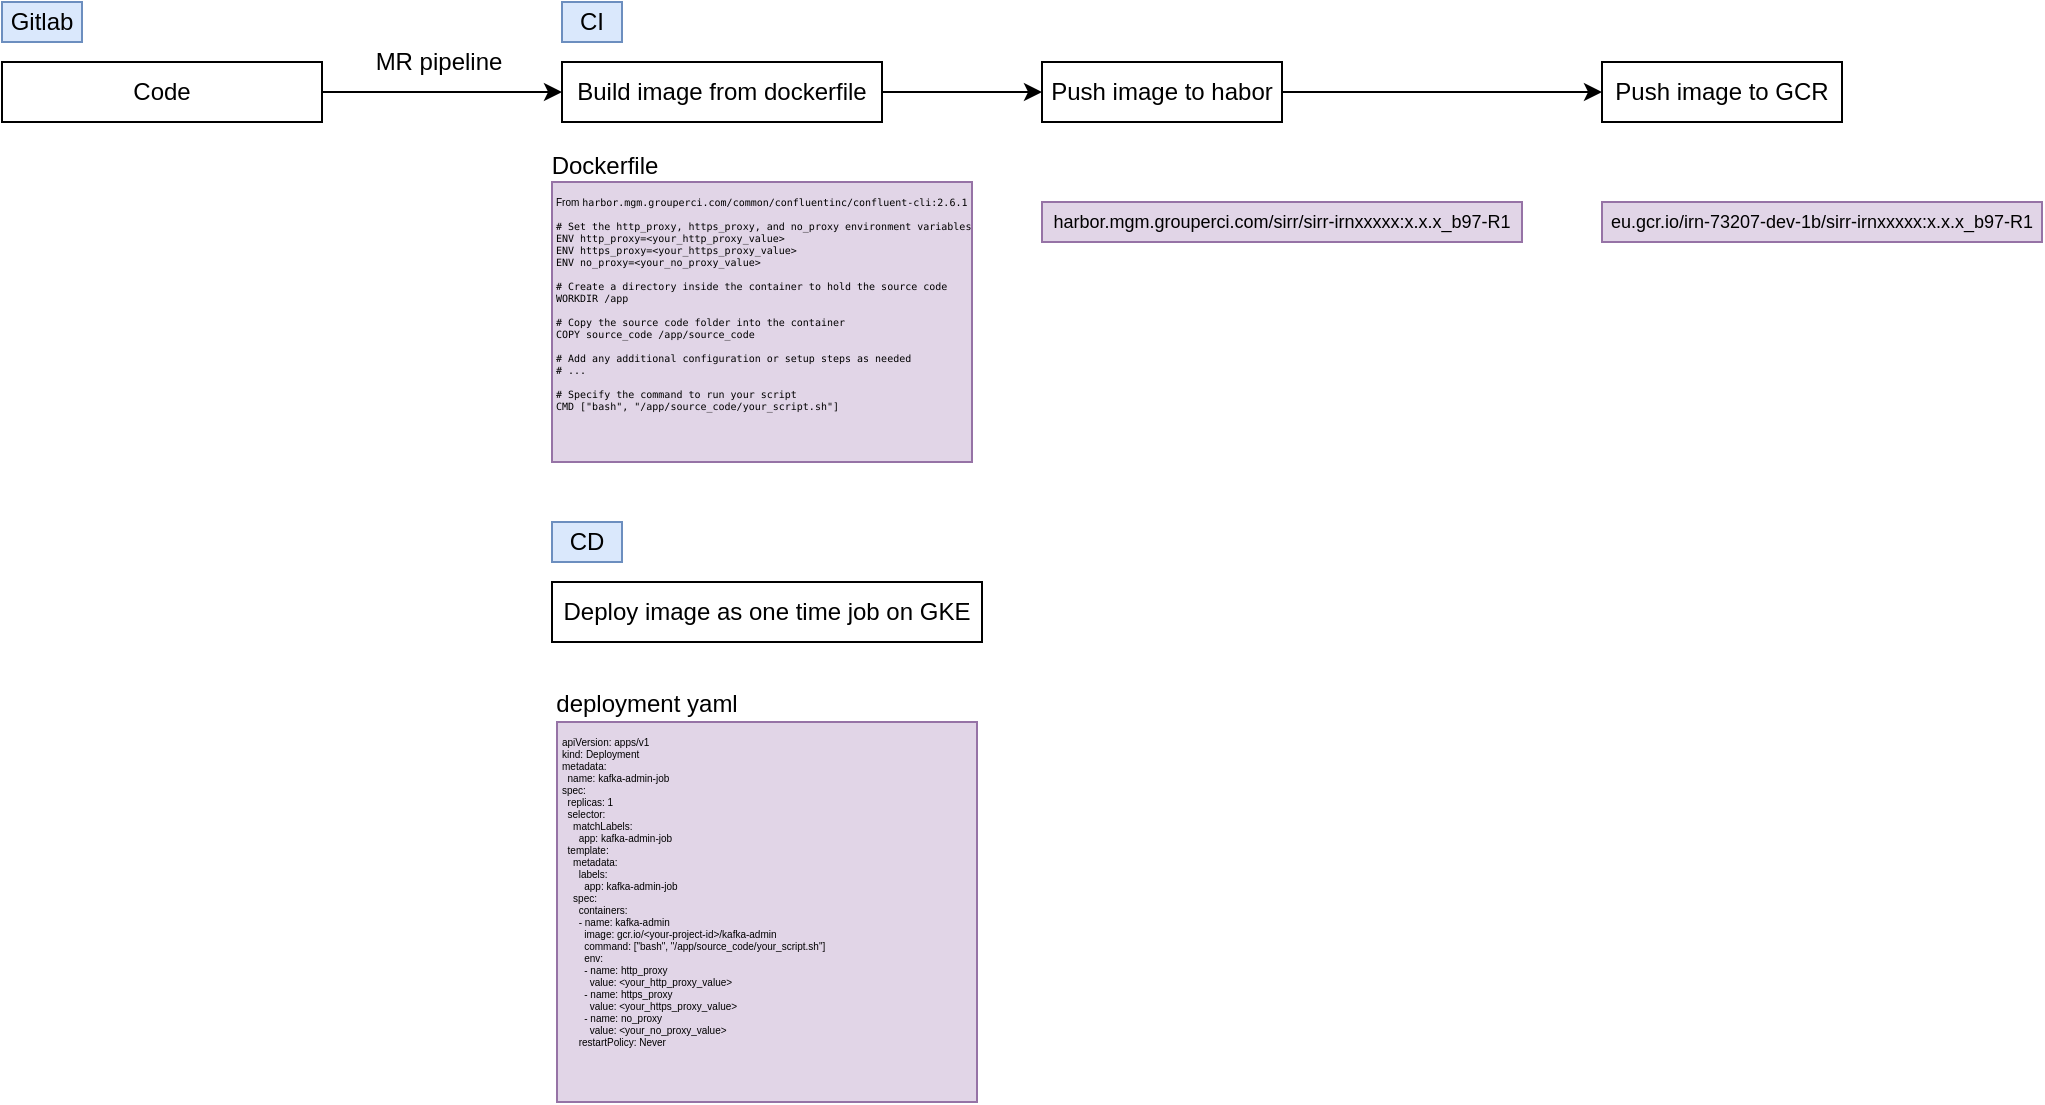<mxfile version="21.3.2" type="github">
  <diagram name="Page-1" id="FfCRoQGH_oKn72j3upOo">
    <mxGraphModel dx="2117" dy="549" grid="1" gridSize="10" guides="1" tooltips="1" connect="1" arrows="1" fold="1" page="1" pageScale="1" pageWidth="827" pageHeight="1169" math="0" shadow="0">
      <root>
        <mxCell id="0" />
        <mxCell id="1" parent="0" />
        <mxCell id="AF05VZKG7TkKXqjTwzGu-1" value="CI" style="rounded=0;whiteSpace=wrap;html=1;fillColor=#dae8fc;strokeColor=#6c8ebf;" vertex="1" parent="1">
          <mxGeometry x="40" y="120" width="30" height="20" as="geometry" />
        </mxCell>
        <mxCell id="AF05VZKG7TkKXqjTwzGu-2" value="Deploy image as one time job on GKE" style="rounded=0;whiteSpace=wrap;html=1;" vertex="1" parent="1">
          <mxGeometry x="35" y="410" width="215" height="30" as="geometry" />
        </mxCell>
        <mxCell id="AF05VZKG7TkKXqjTwzGu-7" style="edgeStyle=orthogonalEdgeStyle;rounded=0;orthogonalLoop=1;jettySize=auto;html=1;entryX=0;entryY=0.5;entryDx=0;entryDy=0;" edge="1" parent="1" source="AF05VZKG7TkKXqjTwzGu-3" target="AF05VZKG7TkKXqjTwzGu-4">
          <mxGeometry relative="1" as="geometry" />
        </mxCell>
        <mxCell id="AF05VZKG7TkKXqjTwzGu-3" value="Build image from dockerfile" style="rounded=0;whiteSpace=wrap;html=1;" vertex="1" parent="1">
          <mxGeometry x="40" y="150" width="160" height="30" as="geometry" />
        </mxCell>
        <mxCell id="AF05VZKG7TkKXqjTwzGu-8" style="edgeStyle=orthogonalEdgeStyle;rounded=0;orthogonalLoop=1;jettySize=auto;html=1;entryX=0;entryY=0.5;entryDx=0;entryDy=0;" edge="1" parent="1" source="AF05VZKG7TkKXqjTwzGu-4" target="AF05VZKG7TkKXqjTwzGu-5">
          <mxGeometry relative="1" as="geometry" />
        </mxCell>
        <mxCell id="AF05VZKG7TkKXqjTwzGu-4" value="Push image to habor" style="rounded=0;whiteSpace=wrap;html=1;" vertex="1" parent="1">
          <mxGeometry x="280" y="150" width="120" height="30" as="geometry" />
        </mxCell>
        <mxCell id="AF05VZKG7TkKXqjTwzGu-5" value="Push image to GCR" style="rounded=0;whiteSpace=wrap;html=1;" vertex="1" parent="1">
          <mxGeometry x="560" y="150" width="120" height="30" as="geometry" />
        </mxCell>
        <mxCell id="AF05VZKG7TkKXqjTwzGu-6" value="CD" style="rounded=0;whiteSpace=wrap;html=1;fillColor=#dae8fc;strokeColor=#6c8ebf;" vertex="1" parent="1">
          <mxGeometry x="35" y="380" width="35" height="20" as="geometry" />
        </mxCell>
        <mxCell id="AF05VZKG7TkKXqjTwzGu-9" value="From&amp;nbsp;&lt;code style=&quot;font-size: 5px;&quot;&gt;harbor.mgm.grouperci.com/common/confluentinc/confluent-cli:2.6.1&lt;br style=&quot;font-size: 5px;&quot;&gt;&lt;br style=&quot;font-size: 5px;&quot;&gt;# Set the http_proxy, https_proxy, and no_proxy environment variables&lt;br style=&quot;font-size: 5px;&quot;&gt;ENV http_proxy=&amp;lt;your_http_proxy_value&amp;gt;&lt;br style=&quot;font-size: 5px;&quot;&gt;ENV https_proxy=&amp;lt;your_https_proxy_value&amp;gt;&lt;br style=&quot;font-size: 5px;&quot;&gt;ENV no_proxy=&amp;lt;your_no_proxy_value&amp;gt;&lt;br style=&quot;font-size: 5px;&quot;&gt;&lt;br style=&quot;font-size: 5px;&quot;&gt;# Create a directory inside the container to hold the source code&lt;br style=&quot;font-size: 5px;&quot;&gt;WORKDIR /app&lt;br style=&quot;font-size: 5px;&quot;&gt;&lt;br style=&quot;font-size: 5px;&quot;&gt;# Copy the source code folder into the container&lt;br style=&quot;font-size: 5px;&quot;&gt;COPY source_code /app/source_code&lt;br style=&quot;font-size: 5px;&quot;&gt;&lt;br style=&quot;font-size: 5px;&quot;&gt;# Add any additional configuration or setup steps as needed&lt;br style=&quot;font-size: 5px;&quot;&gt;# ...&lt;br style=&quot;font-size: 5px;&quot;&gt;&lt;br style=&quot;font-size: 5px;&quot;&gt;# Specify the command to run your script&lt;br style=&quot;font-size: 5px;&quot;&gt;CMD [&quot;bash&quot;, &quot;/app/source_code/your_script.sh&quot;]&lt;br style=&quot;font-size: 5px;&quot;&gt;&lt;br style=&quot;font-size: 5px;&quot;&gt;&lt;br style=&quot;font-size: 5px;&quot;&gt;&lt;br style=&quot;font-size: 5px;&quot;&gt;&lt;br style=&quot;font-size: 5px;&quot;&gt;&lt;br style=&quot;font-size: 5px;&quot;&gt;&lt;br style=&quot;font-size: 5px;&quot;&gt;&lt;/code&gt;" style="rounded=0;whiteSpace=wrap;html=1;verticalAlign=top;align=left;fontSize=5;fillColor=#e1d5e7;strokeColor=#9673a6;" vertex="1" parent="1">
          <mxGeometry x="35" y="210" width="210" height="140" as="geometry" />
        </mxCell>
        <mxCell id="AF05VZKG7TkKXqjTwzGu-10" value="harbor.mgm.grouperci.com/sirr/sirr-irnxxxxx:x.x.x_b97-R1" style="rounded=0;whiteSpace=wrap;html=1;fontSize=9;fillColor=#e1d5e7;strokeColor=#9673a6;" vertex="1" parent="1">
          <mxGeometry x="280" y="220" width="240" height="20" as="geometry" />
        </mxCell>
        <mxCell id="AF05VZKG7TkKXqjTwzGu-14" style="edgeStyle=orthogonalEdgeStyle;rounded=0;orthogonalLoop=1;jettySize=auto;html=1;entryX=0;entryY=0.5;entryDx=0;entryDy=0;" edge="1" parent="1" source="AF05VZKG7TkKXqjTwzGu-12" target="AF05VZKG7TkKXqjTwzGu-3">
          <mxGeometry relative="1" as="geometry" />
        </mxCell>
        <mxCell id="AF05VZKG7TkKXqjTwzGu-12" value="Code" style="rounded=0;whiteSpace=wrap;html=1;" vertex="1" parent="1">
          <mxGeometry x="-240" y="150" width="160" height="30" as="geometry" />
        </mxCell>
        <mxCell id="AF05VZKG7TkKXqjTwzGu-13" value="Gitlab" style="rounded=0;whiteSpace=wrap;html=1;fillColor=#dae8fc;strokeColor=#6c8ebf;" vertex="1" parent="1">
          <mxGeometry x="-240" y="120" width="40" height="20" as="geometry" />
        </mxCell>
        <mxCell id="AF05VZKG7TkKXqjTwzGu-15" value="MR pipeline" style="text;html=1;align=center;verticalAlign=middle;resizable=0;points=[];autosize=1;strokeColor=none;fillColor=none;" vertex="1" parent="1">
          <mxGeometry x="-67" y="135" width="90" height="30" as="geometry" />
        </mxCell>
        <mxCell id="AF05VZKG7TkKXqjTwzGu-16" value="eu.gcr.io/irn-73207-dev-1b/sirr-irnxxxxx:x.x.x_b97-R1" style="rounded=0;whiteSpace=wrap;html=1;fontSize=9;fillColor=#e1d5e7;strokeColor=#9673a6;" vertex="1" parent="1">
          <mxGeometry x="560" y="220" width="220" height="20" as="geometry" />
        </mxCell>
        <mxCell id="AF05VZKG7TkKXqjTwzGu-18" value="&lt;code style=&quot;&quot;&gt;&lt;div style=&quot;&quot;&gt;&lt;font face=&quot;Helvetica&quot;&gt;apiVersion: apps/v1&lt;/font&gt;&lt;/div&gt;&lt;div style=&quot;&quot;&gt;&lt;font face=&quot;Helvetica&quot;&gt;kind: Deployment&lt;/font&gt;&lt;/div&gt;&lt;div style=&quot;&quot;&gt;&lt;font face=&quot;Helvetica&quot;&gt;metadata:&lt;/font&gt;&lt;/div&gt;&lt;div style=&quot;&quot;&gt;&lt;font face=&quot;Helvetica&quot;&gt;&amp;nbsp; name: kafka-admin-job&lt;/font&gt;&lt;/div&gt;&lt;div style=&quot;&quot;&gt;&lt;font face=&quot;Helvetica&quot;&gt;spec:&lt;/font&gt;&lt;/div&gt;&lt;div style=&quot;&quot;&gt;&lt;font face=&quot;Helvetica&quot;&gt;&amp;nbsp; replicas: 1&lt;/font&gt;&lt;/div&gt;&lt;div style=&quot;&quot;&gt;&lt;font face=&quot;Helvetica&quot;&gt;&amp;nbsp; selector:&lt;/font&gt;&lt;/div&gt;&lt;div style=&quot;&quot;&gt;&lt;font face=&quot;Helvetica&quot;&gt;&amp;nbsp; &amp;nbsp; matchLabels:&lt;/font&gt;&lt;/div&gt;&lt;div style=&quot;&quot;&gt;&lt;font face=&quot;Helvetica&quot;&gt;&amp;nbsp; &amp;nbsp; &amp;nbsp; app: kafka-admin-job&lt;/font&gt;&lt;/div&gt;&lt;div style=&quot;&quot;&gt;&lt;font face=&quot;Helvetica&quot;&gt;&amp;nbsp; template:&lt;/font&gt;&lt;/div&gt;&lt;div style=&quot;&quot;&gt;&lt;font face=&quot;Helvetica&quot;&gt;&amp;nbsp; &amp;nbsp; metadata:&lt;/font&gt;&lt;/div&gt;&lt;div style=&quot;&quot;&gt;&lt;font face=&quot;Helvetica&quot;&gt;&amp;nbsp; &amp;nbsp; &amp;nbsp; labels:&lt;/font&gt;&lt;/div&gt;&lt;div style=&quot;&quot;&gt;&lt;font face=&quot;Helvetica&quot;&gt;&amp;nbsp; &amp;nbsp; &amp;nbsp; &amp;nbsp; app: kafka-admin-job&lt;/font&gt;&lt;/div&gt;&lt;div style=&quot;&quot;&gt;&lt;font face=&quot;Helvetica&quot;&gt;&amp;nbsp; &amp;nbsp; spec:&lt;/font&gt;&lt;/div&gt;&lt;div style=&quot;&quot;&gt;&lt;font face=&quot;Helvetica&quot;&gt;&amp;nbsp; &amp;nbsp; &amp;nbsp; containers:&lt;/font&gt;&lt;/div&gt;&lt;div style=&quot;&quot;&gt;&lt;font face=&quot;Helvetica&quot;&gt;&amp;nbsp; &amp;nbsp; &amp;nbsp; - name: kafka-admin&lt;/font&gt;&lt;/div&gt;&lt;div style=&quot;&quot;&gt;&lt;font face=&quot;Helvetica&quot;&gt;&amp;nbsp; &amp;nbsp; &amp;nbsp; &amp;nbsp; image: gcr.io/&amp;lt;your-project-id&amp;gt;/kafka-admin&lt;/font&gt;&lt;/div&gt;&lt;div style=&quot;&quot;&gt;&lt;font face=&quot;Helvetica&quot;&gt;&amp;nbsp; &amp;nbsp; &amp;nbsp; &amp;nbsp; command: [&quot;bash&quot;, &quot;/app/source_code/your_script.sh&quot;]&lt;/font&gt;&lt;/div&gt;&lt;div style=&quot;&quot;&gt;&lt;font face=&quot;Helvetica&quot;&gt;&amp;nbsp; &amp;nbsp; &amp;nbsp; &amp;nbsp; env:&lt;/font&gt;&lt;/div&gt;&lt;div style=&quot;&quot;&gt;&lt;font face=&quot;Helvetica&quot;&gt;&amp;nbsp; &amp;nbsp; &amp;nbsp; &amp;nbsp; - name: http_proxy&lt;/font&gt;&lt;/div&gt;&lt;div style=&quot;&quot;&gt;&lt;font face=&quot;Helvetica&quot;&gt;&amp;nbsp; &amp;nbsp; &amp;nbsp; &amp;nbsp; &amp;nbsp; value: &amp;lt;your_http_proxy_value&amp;gt;&lt;/font&gt;&lt;/div&gt;&lt;div style=&quot;&quot;&gt;&lt;font face=&quot;Helvetica&quot;&gt;&amp;nbsp; &amp;nbsp; &amp;nbsp; &amp;nbsp; - name: https_proxy&lt;/font&gt;&lt;/div&gt;&lt;div style=&quot;&quot;&gt;&lt;font face=&quot;Helvetica&quot;&gt;&amp;nbsp; &amp;nbsp; &amp;nbsp; &amp;nbsp; &amp;nbsp; value: &amp;lt;your_https_proxy_value&amp;gt;&lt;/font&gt;&lt;/div&gt;&lt;div style=&quot;&quot;&gt;&lt;font face=&quot;Helvetica&quot;&gt;&amp;nbsp; &amp;nbsp; &amp;nbsp; &amp;nbsp; - name: no_proxy&lt;/font&gt;&lt;/div&gt;&lt;div style=&quot;&quot;&gt;&lt;font face=&quot;Helvetica&quot;&gt;&amp;nbsp; &amp;nbsp; &amp;nbsp; &amp;nbsp; &amp;nbsp; value: &amp;lt;your_no_proxy_value&amp;gt;&lt;/font&gt;&lt;/div&gt;&lt;div style=&quot;&quot;&gt;&lt;font face=&quot;Helvetica&quot;&gt;&amp;nbsp; &amp;nbsp; &amp;nbsp; restartPolicy: Never&lt;/font&gt;&lt;/div&gt;&lt;div style=&quot;font-size: 5px;&quot;&gt;&lt;br&gt;&lt;/div&gt;&lt;/code&gt;" style="rounded=0;whiteSpace=wrap;html=1;verticalAlign=top;align=left;fontSize=5;fillColor=#e1d5e7;strokeColor=#9673a6;" vertex="1" parent="1">
          <mxGeometry x="37.5" y="480" width="210" height="190" as="geometry" />
        </mxCell>
        <mxCell id="AF05VZKG7TkKXqjTwzGu-19" value="Dockerfile" style="text;html=1;align=center;verticalAlign=middle;resizable=0;points=[];autosize=1;strokeColor=none;fillColor=none;" vertex="1" parent="1">
          <mxGeometry x="21" y="187" width="80" height="30" as="geometry" />
        </mxCell>
        <mxCell id="AF05VZKG7TkKXqjTwzGu-20" value="deployment yaml" style="text;html=1;align=center;verticalAlign=middle;resizable=0;points=[];autosize=1;strokeColor=none;fillColor=none;" vertex="1" parent="1">
          <mxGeometry x="27" y="456" width="110" height="30" as="geometry" />
        </mxCell>
      </root>
    </mxGraphModel>
  </diagram>
</mxfile>
